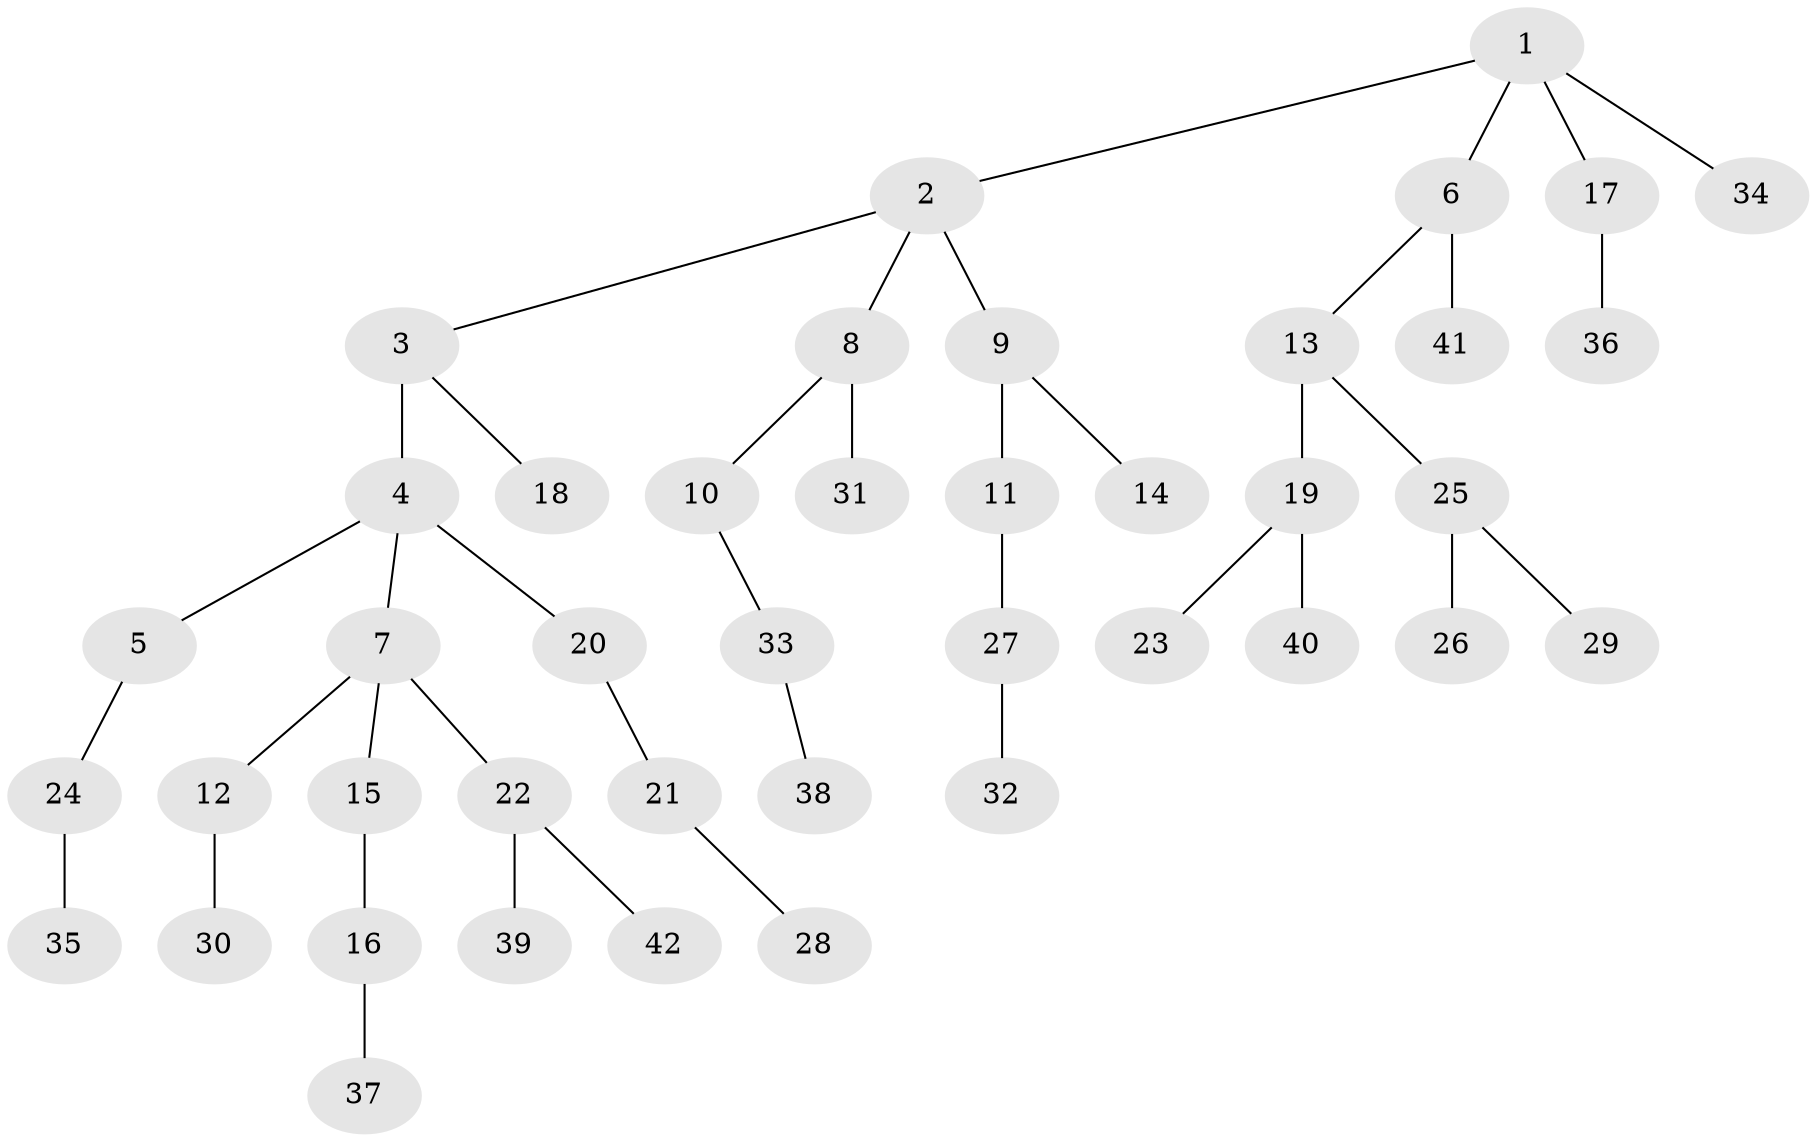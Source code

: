 // original degree distribution, {6: 0.02158273381294964, 4: 0.050359712230215826, 3: 0.1079136690647482, 5: 0.05755395683453238, 2: 0.2805755395683453, 1: 0.48201438848920863}
// Generated by graph-tools (version 1.1) at 2025/51/03/04/25 22:51:44]
// undirected, 42 vertices, 41 edges
graph export_dot {
  node [color=gray90,style=filled];
  1;
  2;
  3;
  4;
  5;
  6;
  7;
  8;
  9;
  10;
  11;
  12;
  13;
  14;
  15;
  16;
  17;
  18;
  19;
  20;
  21;
  22;
  23;
  24;
  25;
  26;
  27;
  28;
  29;
  30;
  31;
  32;
  33;
  34;
  35;
  36;
  37;
  38;
  39;
  40;
  41;
  42;
  1 -- 2 [weight=1.0];
  1 -- 6 [weight=1.0];
  1 -- 17 [weight=1.0];
  1 -- 34 [weight=1.0];
  2 -- 3 [weight=1.0];
  2 -- 8 [weight=1.0];
  2 -- 9 [weight=1.0];
  3 -- 4 [weight=3.0];
  3 -- 18 [weight=1.0];
  4 -- 5 [weight=1.0];
  4 -- 7 [weight=1.0];
  4 -- 20 [weight=1.0];
  5 -- 24 [weight=1.0];
  6 -- 13 [weight=1.0];
  6 -- 41 [weight=1.0];
  7 -- 12 [weight=1.0];
  7 -- 15 [weight=1.0];
  7 -- 22 [weight=1.0];
  8 -- 10 [weight=1.0];
  8 -- 31 [weight=2.0];
  9 -- 11 [weight=1.0];
  9 -- 14 [weight=1.0];
  10 -- 33 [weight=1.0];
  11 -- 27 [weight=1.0];
  12 -- 30 [weight=1.0];
  13 -- 19 [weight=1.0];
  13 -- 25 [weight=1.0];
  15 -- 16 [weight=1.0];
  16 -- 37 [weight=1.0];
  17 -- 36 [weight=3.0];
  19 -- 23 [weight=1.0];
  19 -- 40 [weight=1.0];
  20 -- 21 [weight=1.0];
  21 -- 28 [weight=1.0];
  22 -- 39 [weight=1.0];
  22 -- 42 [weight=1.0];
  24 -- 35 [weight=1.0];
  25 -- 26 [weight=1.0];
  25 -- 29 [weight=1.0];
  27 -- 32 [weight=1.0];
  33 -- 38 [weight=1.0];
}

